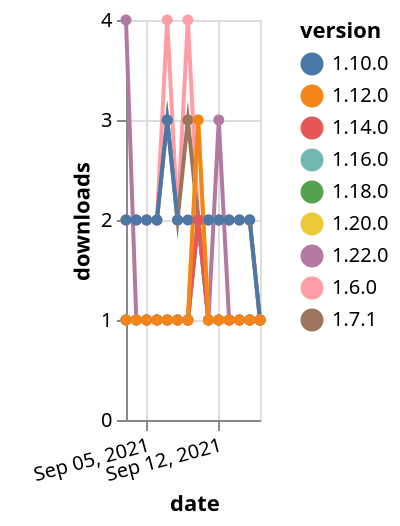 {"$schema": "https://vega.github.io/schema/vega-lite/v5.json", "description": "A simple bar chart with embedded data.", "data": {"values": [{"date": "2021-09-03", "total": 3089, "delta": 2, "version": "1.6.0"}, {"date": "2021-09-04", "total": 3091, "delta": 2, "version": "1.6.0"}, {"date": "2021-09-05", "total": 3093, "delta": 2, "version": "1.6.0"}, {"date": "2021-09-06", "total": 3095, "delta": 2, "version": "1.6.0"}, {"date": "2021-09-07", "total": 3099, "delta": 4, "version": "1.6.0"}, {"date": "2021-09-08", "total": 3101, "delta": 2, "version": "1.6.0"}, {"date": "2021-09-09", "total": 3105, "delta": 4, "version": "1.6.0"}, {"date": "2021-09-10", "total": 3107, "delta": 2, "version": "1.6.0"}, {"date": "2021-09-11", "total": 3109, "delta": 2, "version": "1.6.0"}, {"date": "2021-09-12", "total": 3111, "delta": 2, "version": "1.6.0"}, {"date": "2021-09-13", "total": 3113, "delta": 2, "version": "1.6.0"}, {"date": "2021-09-14", "total": 3115, "delta": 2, "version": "1.6.0"}, {"date": "2021-09-15", "total": 3117, "delta": 2, "version": "1.6.0"}, {"date": "2021-09-16", "total": 3118, "delta": 1, "version": "1.6.0"}, {"date": "2021-09-03", "total": 175, "delta": 1, "version": "1.18.0"}, {"date": "2021-09-04", "total": 176, "delta": 1, "version": "1.18.0"}, {"date": "2021-09-05", "total": 177, "delta": 1, "version": "1.18.0"}, {"date": "2021-09-06", "total": 178, "delta": 1, "version": "1.18.0"}, {"date": "2021-09-07", "total": 179, "delta": 1, "version": "1.18.0"}, {"date": "2021-09-08", "total": 180, "delta": 1, "version": "1.18.0"}, {"date": "2021-09-09", "total": 181, "delta": 1, "version": "1.18.0"}, {"date": "2021-09-10", "total": 183, "delta": 2, "version": "1.18.0"}, {"date": "2021-09-11", "total": 184, "delta": 1, "version": "1.18.0"}, {"date": "2021-09-12", "total": 185, "delta": 1, "version": "1.18.0"}, {"date": "2021-09-13", "total": 186, "delta": 1, "version": "1.18.0"}, {"date": "2021-09-14", "total": 187, "delta": 1, "version": "1.18.0"}, {"date": "2021-09-15", "total": 188, "delta": 1, "version": "1.18.0"}, {"date": "2021-09-16", "total": 189, "delta": 1, "version": "1.18.0"}, {"date": "2021-09-03", "total": 128, "delta": 4, "version": "1.22.0"}, {"date": "2021-09-04", "total": 129, "delta": 1, "version": "1.22.0"}, {"date": "2021-09-05", "total": 130, "delta": 1, "version": "1.22.0"}, {"date": "2021-09-06", "total": 131, "delta": 1, "version": "1.22.0"}, {"date": "2021-09-07", "total": 132, "delta": 1, "version": "1.22.0"}, {"date": "2021-09-08", "total": 133, "delta": 1, "version": "1.22.0"}, {"date": "2021-09-09", "total": 134, "delta": 1, "version": "1.22.0"}, {"date": "2021-09-10", "total": 136, "delta": 2, "version": "1.22.0"}, {"date": "2021-09-11", "total": 137, "delta": 1, "version": "1.22.0"}, {"date": "2021-09-12", "total": 140, "delta": 3, "version": "1.22.0"}, {"date": "2021-09-13", "total": 141, "delta": 1, "version": "1.22.0"}, {"date": "2021-09-14", "total": 142, "delta": 1, "version": "1.22.0"}, {"date": "2021-09-15", "total": 143, "delta": 1, "version": "1.22.0"}, {"date": "2021-09-16", "total": 144, "delta": 1, "version": "1.22.0"}, {"date": "2021-09-03", "total": 2596, "delta": 2, "version": "1.7.1"}, {"date": "2021-09-04", "total": 2598, "delta": 2, "version": "1.7.1"}, {"date": "2021-09-05", "total": 2600, "delta": 2, "version": "1.7.1"}, {"date": "2021-09-06", "total": 2602, "delta": 2, "version": "1.7.1"}, {"date": "2021-09-07", "total": 2605, "delta": 3, "version": "1.7.1"}, {"date": "2021-09-08", "total": 2607, "delta": 2, "version": "1.7.1"}, {"date": "2021-09-09", "total": 2610, "delta": 3, "version": "1.7.1"}, {"date": "2021-09-10", "total": 2612, "delta": 2, "version": "1.7.1"}, {"date": "2021-09-11", "total": 2614, "delta": 2, "version": "1.7.1"}, {"date": "2021-09-12", "total": 2616, "delta": 2, "version": "1.7.1"}, {"date": "2021-09-13", "total": 2618, "delta": 2, "version": "1.7.1"}, {"date": "2021-09-14", "total": 2620, "delta": 2, "version": "1.7.1"}, {"date": "2021-09-15", "total": 2622, "delta": 2, "version": "1.7.1"}, {"date": "2021-09-16", "total": 2623, "delta": 1, "version": "1.7.1"}, {"date": "2021-09-03", "total": 2246, "delta": 2, "version": "1.10.0"}, {"date": "2021-09-04", "total": 2248, "delta": 2, "version": "1.10.0"}, {"date": "2021-09-05", "total": 2250, "delta": 2, "version": "1.10.0"}, {"date": "2021-09-06", "total": 2252, "delta": 2, "version": "1.10.0"}, {"date": "2021-09-07", "total": 2255, "delta": 3, "version": "1.10.0"}, {"date": "2021-09-08", "total": 2257, "delta": 2, "version": "1.10.0"}, {"date": "2021-09-09", "total": 2259, "delta": 2, "version": "1.10.0"}, {"date": "2021-09-10", "total": 2261, "delta": 2, "version": "1.10.0"}, {"date": "2021-09-11", "total": 2263, "delta": 2, "version": "1.10.0"}, {"date": "2021-09-12", "total": 2265, "delta": 2, "version": "1.10.0"}, {"date": "2021-09-13", "total": 2267, "delta": 2, "version": "1.10.0"}, {"date": "2021-09-14", "total": 2269, "delta": 2, "version": "1.10.0"}, {"date": "2021-09-15", "total": 2271, "delta": 2, "version": "1.10.0"}, {"date": "2021-09-16", "total": 2272, "delta": 1, "version": "1.10.0"}, {"date": "2021-09-03", "total": 205, "delta": 1, "version": "1.20.0"}, {"date": "2021-09-04", "total": 206, "delta": 1, "version": "1.20.0"}, {"date": "2021-09-05", "total": 207, "delta": 1, "version": "1.20.0"}, {"date": "2021-09-06", "total": 208, "delta": 1, "version": "1.20.0"}, {"date": "2021-09-07", "total": 209, "delta": 1, "version": "1.20.0"}, {"date": "2021-09-08", "total": 210, "delta": 1, "version": "1.20.0"}, {"date": "2021-09-09", "total": 211, "delta": 1, "version": "1.20.0"}, {"date": "2021-09-10", "total": 214, "delta": 3, "version": "1.20.0"}, {"date": "2021-09-11", "total": 215, "delta": 1, "version": "1.20.0"}, {"date": "2021-09-12", "total": 216, "delta": 1, "version": "1.20.0"}, {"date": "2021-09-13", "total": 217, "delta": 1, "version": "1.20.0"}, {"date": "2021-09-14", "total": 218, "delta": 1, "version": "1.20.0"}, {"date": "2021-09-15", "total": 219, "delta": 1, "version": "1.20.0"}, {"date": "2021-09-16", "total": 220, "delta": 1, "version": "1.20.0"}, {"date": "2021-09-03", "total": 203, "delta": 1, "version": "1.16.0"}, {"date": "2021-09-04", "total": 204, "delta": 1, "version": "1.16.0"}, {"date": "2021-09-05", "total": 205, "delta": 1, "version": "1.16.0"}, {"date": "2021-09-06", "total": 206, "delta": 1, "version": "1.16.0"}, {"date": "2021-09-07", "total": 207, "delta": 1, "version": "1.16.0"}, {"date": "2021-09-08", "total": 208, "delta": 1, "version": "1.16.0"}, {"date": "2021-09-09", "total": 209, "delta": 1, "version": "1.16.0"}, {"date": "2021-09-10", "total": 211, "delta": 2, "version": "1.16.0"}, {"date": "2021-09-11", "total": 212, "delta": 1, "version": "1.16.0"}, {"date": "2021-09-12", "total": 213, "delta": 1, "version": "1.16.0"}, {"date": "2021-09-13", "total": 214, "delta": 1, "version": "1.16.0"}, {"date": "2021-09-14", "total": 215, "delta": 1, "version": "1.16.0"}, {"date": "2021-09-15", "total": 216, "delta": 1, "version": "1.16.0"}, {"date": "2021-09-16", "total": 217, "delta": 1, "version": "1.16.0"}, {"date": "2021-09-03", "total": 208, "delta": 1, "version": "1.14.0"}, {"date": "2021-09-04", "total": 209, "delta": 1, "version": "1.14.0"}, {"date": "2021-09-05", "total": 210, "delta": 1, "version": "1.14.0"}, {"date": "2021-09-06", "total": 211, "delta": 1, "version": "1.14.0"}, {"date": "2021-09-07", "total": 212, "delta": 1, "version": "1.14.0"}, {"date": "2021-09-08", "total": 213, "delta": 1, "version": "1.14.0"}, {"date": "2021-09-09", "total": 214, "delta": 1, "version": "1.14.0"}, {"date": "2021-09-10", "total": 216, "delta": 2, "version": "1.14.0"}, {"date": "2021-09-11", "total": 217, "delta": 1, "version": "1.14.0"}, {"date": "2021-09-12", "total": 218, "delta": 1, "version": "1.14.0"}, {"date": "2021-09-13", "total": 219, "delta": 1, "version": "1.14.0"}, {"date": "2021-09-14", "total": 220, "delta": 1, "version": "1.14.0"}, {"date": "2021-09-15", "total": 221, "delta": 1, "version": "1.14.0"}, {"date": "2021-09-16", "total": 222, "delta": 1, "version": "1.14.0"}, {"date": "2021-09-03", "total": 423, "delta": 1, "version": "1.12.0"}, {"date": "2021-09-04", "total": 424, "delta": 1, "version": "1.12.0"}, {"date": "2021-09-05", "total": 425, "delta": 1, "version": "1.12.0"}, {"date": "2021-09-06", "total": 426, "delta": 1, "version": "1.12.0"}, {"date": "2021-09-07", "total": 427, "delta": 1, "version": "1.12.0"}, {"date": "2021-09-08", "total": 428, "delta": 1, "version": "1.12.0"}, {"date": "2021-09-09", "total": 429, "delta": 1, "version": "1.12.0"}, {"date": "2021-09-10", "total": 432, "delta": 3, "version": "1.12.0"}, {"date": "2021-09-11", "total": 433, "delta": 1, "version": "1.12.0"}, {"date": "2021-09-12", "total": 434, "delta": 1, "version": "1.12.0"}, {"date": "2021-09-13", "total": 435, "delta": 1, "version": "1.12.0"}, {"date": "2021-09-14", "total": 436, "delta": 1, "version": "1.12.0"}, {"date": "2021-09-15", "total": 437, "delta": 1, "version": "1.12.0"}, {"date": "2021-09-16", "total": 438, "delta": 1, "version": "1.12.0"}]}, "width": "container", "mark": {"type": "line", "point": {"filled": true}}, "encoding": {"x": {"field": "date", "type": "temporal", "timeUnit": "yearmonthdate", "title": "date", "axis": {"labelAngle": -15}}, "y": {"field": "delta", "type": "quantitative", "title": "downloads"}, "color": {"field": "version", "type": "nominal"}, "tooltip": {"field": "delta"}}}